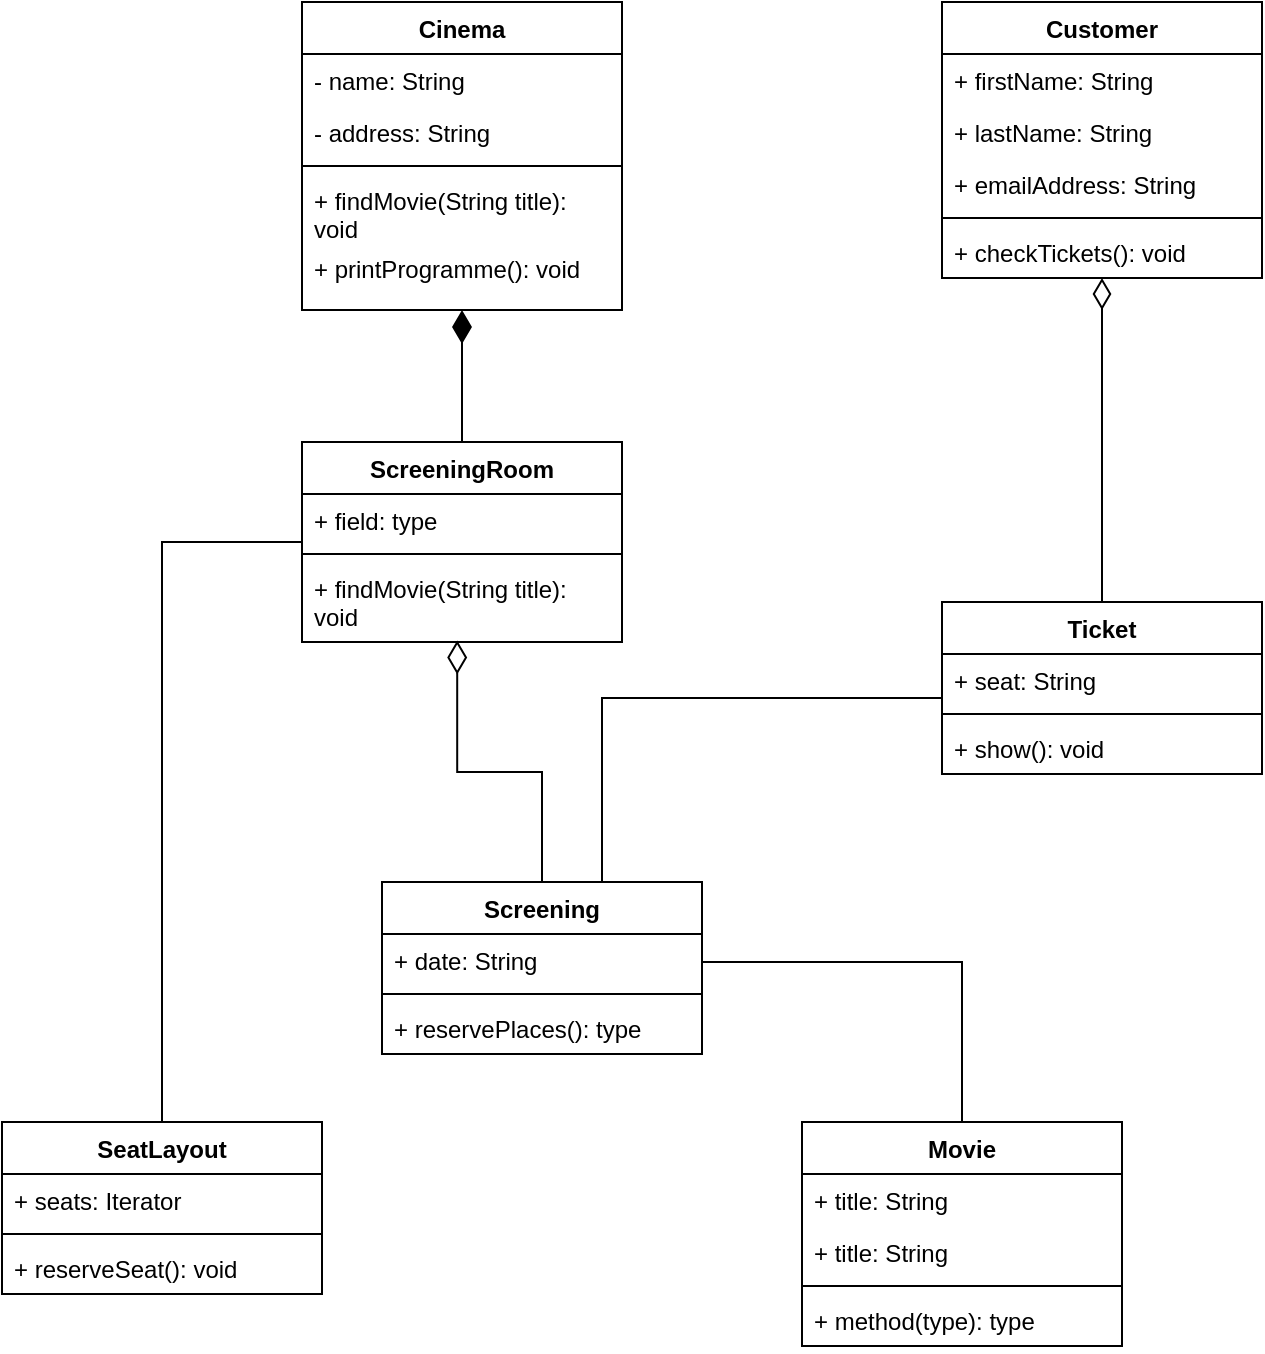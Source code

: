 <mxfile version="24.7.17">
  <diagram name="Strona-1" id="1AEKY5tCfrDMFi1p3VS5">
    <mxGraphModel dx="1434" dy="844" grid="1" gridSize="10" guides="1" tooltips="1" connect="1" arrows="1" fold="1" page="1" pageScale="1" pageWidth="827" pageHeight="1169" math="0" shadow="0">
      <root>
        <mxCell id="0" />
        <mxCell id="1" parent="0" />
        <mxCell id="GAVg0c8g9KsxBsIheXiO-1" value="Cinema" style="swimlane;fontStyle=1;align=center;verticalAlign=top;childLayout=stackLayout;horizontal=1;startSize=26;horizontalStack=0;resizeParent=1;resizeParentMax=0;resizeLast=0;collapsible=1;marginBottom=0;whiteSpace=wrap;html=1;" vertex="1" parent="1">
          <mxGeometry x="230" y="190" width="160" height="154" as="geometry" />
        </mxCell>
        <mxCell id="GAVg0c8g9KsxBsIheXiO-2" value="- name: String" style="text;strokeColor=none;fillColor=none;align=left;verticalAlign=top;spacingLeft=4;spacingRight=4;overflow=hidden;rotatable=0;points=[[0,0.5],[1,0.5]];portConstraint=eastwest;whiteSpace=wrap;html=1;" vertex="1" parent="GAVg0c8g9KsxBsIheXiO-1">
          <mxGeometry y="26" width="160" height="26" as="geometry" />
        </mxCell>
        <mxCell id="GAVg0c8g9KsxBsIheXiO-32" value="- address: String" style="text;strokeColor=none;fillColor=none;align=left;verticalAlign=top;spacingLeft=4;spacingRight=4;overflow=hidden;rotatable=0;points=[[0,0.5],[1,0.5]];portConstraint=eastwest;whiteSpace=wrap;html=1;" vertex="1" parent="GAVg0c8g9KsxBsIheXiO-1">
          <mxGeometry y="52" width="160" height="26" as="geometry" />
        </mxCell>
        <mxCell id="GAVg0c8g9KsxBsIheXiO-3" value="" style="line;strokeWidth=1;fillColor=none;align=left;verticalAlign=middle;spacingTop=-1;spacingLeft=3;spacingRight=3;rotatable=0;labelPosition=right;points=[];portConstraint=eastwest;strokeColor=inherit;" vertex="1" parent="GAVg0c8g9KsxBsIheXiO-1">
          <mxGeometry y="78" width="160" height="8" as="geometry" />
        </mxCell>
        <mxCell id="GAVg0c8g9KsxBsIheXiO-4" value="+ findMovie(String title): void" style="text;strokeColor=none;fillColor=none;align=left;verticalAlign=top;spacingLeft=4;spacingRight=4;overflow=hidden;rotatable=0;points=[[0,0.5],[1,0.5]];portConstraint=eastwest;whiteSpace=wrap;html=1;" vertex="1" parent="GAVg0c8g9KsxBsIheXiO-1">
          <mxGeometry y="86" width="160" height="34" as="geometry" />
        </mxCell>
        <mxCell id="GAVg0c8g9KsxBsIheXiO-33" value="+ printProgramme(): void" style="text;strokeColor=none;fillColor=none;align=left;verticalAlign=top;spacingLeft=4;spacingRight=4;overflow=hidden;rotatable=0;points=[[0,0.5],[1,0.5]];portConstraint=eastwest;whiteSpace=wrap;html=1;" vertex="1" parent="GAVg0c8g9KsxBsIheXiO-1">
          <mxGeometry y="120" width="160" height="34" as="geometry" />
        </mxCell>
        <mxCell id="GAVg0c8g9KsxBsIheXiO-25" style="edgeStyle=orthogonalEdgeStyle;rounded=0;orthogonalLoop=1;jettySize=auto;html=1;entryX=0.5;entryY=0;entryDx=0;entryDy=0;endArrow=none;endFill=0;" edge="1" parent="1" source="GAVg0c8g9KsxBsIheXiO-5" target="GAVg0c8g9KsxBsIheXiO-9">
          <mxGeometry relative="1" as="geometry">
            <Array as="points">
              <mxPoint x="560" y="670" />
            </Array>
          </mxGeometry>
        </mxCell>
        <mxCell id="GAVg0c8g9KsxBsIheXiO-46" style="edgeStyle=orthogonalEdgeStyle;rounded=0;orthogonalLoop=1;jettySize=auto;html=1;entryX=0;entryY=0.5;entryDx=0;entryDy=0;endArrow=none;endFill=0;" edge="1" parent="1" source="GAVg0c8g9KsxBsIheXiO-5" target="GAVg0c8g9KsxBsIheXiO-42">
          <mxGeometry relative="1" as="geometry">
            <Array as="points">
              <mxPoint x="380" y="538" />
            </Array>
          </mxGeometry>
        </mxCell>
        <mxCell id="GAVg0c8g9KsxBsIheXiO-5" value="Screening" style="swimlane;fontStyle=1;align=center;verticalAlign=top;childLayout=stackLayout;horizontal=1;startSize=26;horizontalStack=0;resizeParent=1;resizeParentMax=0;resizeLast=0;collapsible=1;marginBottom=0;whiteSpace=wrap;html=1;" vertex="1" parent="1">
          <mxGeometry x="270" y="630" width="160" height="86" as="geometry" />
        </mxCell>
        <mxCell id="GAVg0c8g9KsxBsIheXiO-6" value="+ date: String" style="text;strokeColor=none;fillColor=none;align=left;verticalAlign=top;spacingLeft=4;spacingRight=4;overflow=hidden;rotatable=0;points=[[0,0.5],[1,0.5]];portConstraint=eastwest;whiteSpace=wrap;html=1;" vertex="1" parent="GAVg0c8g9KsxBsIheXiO-5">
          <mxGeometry y="26" width="160" height="26" as="geometry" />
        </mxCell>
        <mxCell id="GAVg0c8g9KsxBsIheXiO-7" value="" style="line;strokeWidth=1;fillColor=none;align=left;verticalAlign=middle;spacingTop=-1;spacingLeft=3;spacingRight=3;rotatable=0;labelPosition=right;points=[];portConstraint=eastwest;strokeColor=inherit;" vertex="1" parent="GAVg0c8g9KsxBsIheXiO-5">
          <mxGeometry y="52" width="160" height="8" as="geometry" />
        </mxCell>
        <mxCell id="GAVg0c8g9KsxBsIheXiO-8" value="+ reservePlaces(): type" style="text;strokeColor=none;fillColor=none;align=left;verticalAlign=top;spacingLeft=4;spacingRight=4;overflow=hidden;rotatable=0;points=[[0,0.5],[1,0.5]];portConstraint=eastwest;whiteSpace=wrap;html=1;" vertex="1" parent="GAVg0c8g9KsxBsIheXiO-5">
          <mxGeometry y="60" width="160" height="26" as="geometry" />
        </mxCell>
        <mxCell id="GAVg0c8g9KsxBsIheXiO-9" value="Movie" style="swimlane;fontStyle=1;align=center;verticalAlign=top;childLayout=stackLayout;horizontal=1;startSize=26;horizontalStack=0;resizeParent=1;resizeParentMax=0;resizeLast=0;collapsible=1;marginBottom=0;whiteSpace=wrap;html=1;" vertex="1" parent="1">
          <mxGeometry x="480" y="750" width="160" height="112" as="geometry" />
        </mxCell>
        <mxCell id="GAVg0c8g9KsxBsIheXiO-10" value="+ title: String" style="text;strokeColor=none;fillColor=none;align=left;verticalAlign=top;spacingLeft=4;spacingRight=4;overflow=hidden;rotatable=0;points=[[0,0.5],[1,0.5]];portConstraint=eastwest;whiteSpace=wrap;html=1;" vertex="1" parent="GAVg0c8g9KsxBsIheXiO-9">
          <mxGeometry y="26" width="160" height="26" as="geometry" />
        </mxCell>
        <mxCell id="GAVg0c8g9KsxBsIheXiO-26" value="+ title: String" style="text;strokeColor=none;fillColor=none;align=left;verticalAlign=top;spacingLeft=4;spacingRight=4;overflow=hidden;rotatable=0;points=[[0,0.5],[1,0.5]];portConstraint=eastwest;whiteSpace=wrap;html=1;" vertex="1" parent="GAVg0c8g9KsxBsIheXiO-9">
          <mxGeometry y="52" width="160" height="26" as="geometry" />
        </mxCell>
        <mxCell id="GAVg0c8g9KsxBsIheXiO-11" value="" style="line;strokeWidth=1;fillColor=none;align=left;verticalAlign=middle;spacingTop=-1;spacingLeft=3;spacingRight=3;rotatable=0;labelPosition=right;points=[];portConstraint=eastwest;strokeColor=inherit;" vertex="1" parent="GAVg0c8g9KsxBsIheXiO-9">
          <mxGeometry y="78" width="160" height="8" as="geometry" />
        </mxCell>
        <mxCell id="GAVg0c8g9KsxBsIheXiO-12" value="+ method(type): type" style="text;strokeColor=none;fillColor=none;align=left;verticalAlign=top;spacingLeft=4;spacingRight=4;overflow=hidden;rotatable=0;points=[[0,0.5],[1,0.5]];portConstraint=eastwest;whiteSpace=wrap;html=1;" vertex="1" parent="GAVg0c8g9KsxBsIheXiO-9">
          <mxGeometry y="86" width="160" height="26" as="geometry" />
        </mxCell>
        <mxCell id="GAVg0c8g9KsxBsIheXiO-17" value="ScreeningRoom" style="swimlane;fontStyle=1;align=center;verticalAlign=top;childLayout=stackLayout;horizontal=1;startSize=26;horizontalStack=0;resizeParent=1;resizeParentMax=0;resizeLast=0;collapsible=1;marginBottom=0;whiteSpace=wrap;html=1;" vertex="1" parent="1">
          <mxGeometry x="230" y="410" width="160" height="100" as="geometry" />
        </mxCell>
        <mxCell id="GAVg0c8g9KsxBsIheXiO-18" value="+ field: type" style="text;strokeColor=none;fillColor=none;align=left;verticalAlign=top;spacingLeft=4;spacingRight=4;overflow=hidden;rotatable=0;points=[[0,0.5],[1,0.5]];portConstraint=eastwest;whiteSpace=wrap;html=1;" vertex="1" parent="GAVg0c8g9KsxBsIheXiO-17">
          <mxGeometry y="26" width="160" height="26" as="geometry" />
        </mxCell>
        <mxCell id="GAVg0c8g9KsxBsIheXiO-19" value="" style="line;strokeWidth=1;fillColor=none;align=left;verticalAlign=middle;spacingTop=-1;spacingLeft=3;spacingRight=3;rotatable=0;labelPosition=right;points=[];portConstraint=eastwest;strokeColor=inherit;" vertex="1" parent="GAVg0c8g9KsxBsIheXiO-17">
          <mxGeometry y="52" width="160" height="8" as="geometry" />
        </mxCell>
        <mxCell id="GAVg0c8g9KsxBsIheXiO-20" value="+ findMovie(String title): void" style="text;strokeColor=none;fillColor=none;align=left;verticalAlign=top;spacingLeft=4;spacingRight=4;overflow=hidden;rotatable=0;points=[[0,0.5],[1,0.5]];portConstraint=eastwest;whiteSpace=wrap;html=1;" vertex="1" parent="GAVg0c8g9KsxBsIheXiO-17">
          <mxGeometry y="60" width="160" height="40" as="geometry" />
        </mxCell>
        <mxCell id="GAVg0c8g9KsxBsIheXiO-21" style="edgeStyle=orthogonalEdgeStyle;rounded=0;orthogonalLoop=1;jettySize=auto;html=1;endArrow=diamondThin;endFill=1;endSize=14;entryX=0.5;entryY=1;entryDx=0;entryDy=0;" edge="1" parent="1" source="GAVg0c8g9KsxBsIheXiO-17" target="GAVg0c8g9KsxBsIheXiO-1">
          <mxGeometry relative="1" as="geometry">
            <mxPoint x="310" y="340" as="targetPoint" />
          </mxGeometry>
        </mxCell>
        <mxCell id="GAVg0c8g9KsxBsIheXiO-31" style="edgeStyle=orthogonalEdgeStyle;rounded=0;orthogonalLoop=1;jettySize=auto;html=1;endArrow=none;endFill=0;" edge="1" parent="1" source="GAVg0c8g9KsxBsIheXiO-27" target="GAVg0c8g9KsxBsIheXiO-17">
          <mxGeometry relative="1" as="geometry">
            <Array as="points">
              <mxPoint x="160" y="460" />
            </Array>
          </mxGeometry>
        </mxCell>
        <mxCell id="GAVg0c8g9KsxBsIheXiO-27" value="SeatLayout" style="swimlane;fontStyle=1;align=center;verticalAlign=top;childLayout=stackLayout;horizontal=1;startSize=26;horizontalStack=0;resizeParent=1;resizeParentMax=0;resizeLast=0;collapsible=1;marginBottom=0;whiteSpace=wrap;html=1;" vertex="1" parent="1">
          <mxGeometry x="80" y="750" width="160" height="86" as="geometry" />
        </mxCell>
        <mxCell id="GAVg0c8g9KsxBsIheXiO-28" value="+ seats: Iterator" style="text;strokeColor=none;fillColor=none;align=left;verticalAlign=top;spacingLeft=4;spacingRight=4;overflow=hidden;rotatable=0;points=[[0,0.5],[1,0.5]];portConstraint=eastwest;whiteSpace=wrap;html=1;" vertex="1" parent="GAVg0c8g9KsxBsIheXiO-27">
          <mxGeometry y="26" width="160" height="26" as="geometry" />
        </mxCell>
        <mxCell id="GAVg0c8g9KsxBsIheXiO-29" value="" style="line;strokeWidth=1;fillColor=none;align=left;verticalAlign=middle;spacingTop=-1;spacingLeft=3;spacingRight=3;rotatable=0;labelPosition=right;points=[];portConstraint=eastwest;strokeColor=inherit;" vertex="1" parent="GAVg0c8g9KsxBsIheXiO-27">
          <mxGeometry y="52" width="160" height="8" as="geometry" />
        </mxCell>
        <mxCell id="GAVg0c8g9KsxBsIheXiO-30" value="+ reserveSeat(): void" style="text;strokeColor=none;fillColor=none;align=left;verticalAlign=top;spacingLeft=4;spacingRight=4;overflow=hidden;rotatable=0;points=[[0,0.5],[1,0.5]];portConstraint=eastwest;whiteSpace=wrap;html=1;" vertex="1" parent="GAVg0c8g9KsxBsIheXiO-27">
          <mxGeometry y="60" width="160" height="26" as="geometry" />
        </mxCell>
        <mxCell id="GAVg0c8g9KsxBsIheXiO-34" style="edgeStyle=orthogonalEdgeStyle;rounded=0;orthogonalLoop=1;jettySize=auto;html=1;entryX=0.485;entryY=0.982;entryDx=0;entryDy=0;entryPerimeter=0;endArrow=diamondThin;endFill=0;endSize=14;" edge="1" parent="1" source="GAVg0c8g9KsxBsIheXiO-5" target="GAVg0c8g9KsxBsIheXiO-20">
          <mxGeometry relative="1" as="geometry" />
        </mxCell>
        <mxCell id="GAVg0c8g9KsxBsIheXiO-35" value="Customer" style="swimlane;fontStyle=1;align=center;verticalAlign=top;childLayout=stackLayout;horizontal=1;startSize=26;horizontalStack=0;resizeParent=1;resizeParentMax=0;resizeLast=0;collapsible=1;marginBottom=0;whiteSpace=wrap;html=1;" vertex="1" parent="1">
          <mxGeometry x="550" y="190" width="160" height="138" as="geometry" />
        </mxCell>
        <mxCell id="GAVg0c8g9KsxBsIheXiO-36" value="+ firstName: String" style="text;strokeColor=none;fillColor=none;align=left;verticalAlign=top;spacingLeft=4;spacingRight=4;overflow=hidden;rotatable=0;points=[[0,0.5],[1,0.5]];portConstraint=eastwest;whiteSpace=wrap;html=1;" vertex="1" parent="GAVg0c8g9KsxBsIheXiO-35">
          <mxGeometry y="26" width="160" height="26" as="geometry" />
        </mxCell>
        <mxCell id="GAVg0c8g9KsxBsIheXiO-39" value="+ lastName: String" style="text;strokeColor=none;fillColor=none;align=left;verticalAlign=top;spacingLeft=4;spacingRight=4;overflow=hidden;rotatable=0;points=[[0,0.5],[1,0.5]];portConstraint=eastwest;whiteSpace=wrap;html=1;" vertex="1" parent="GAVg0c8g9KsxBsIheXiO-35">
          <mxGeometry y="52" width="160" height="26" as="geometry" />
        </mxCell>
        <mxCell id="GAVg0c8g9KsxBsIheXiO-40" value="+ emailAddress: String" style="text;strokeColor=none;fillColor=none;align=left;verticalAlign=top;spacingLeft=4;spacingRight=4;overflow=hidden;rotatable=0;points=[[0,0.5],[1,0.5]];portConstraint=eastwest;whiteSpace=wrap;html=1;" vertex="1" parent="GAVg0c8g9KsxBsIheXiO-35">
          <mxGeometry y="78" width="160" height="26" as="geometry" />
        </mxCell>
        <mxCell id="GAVg0c8g9KsxBsIheXiO-37" value="" style="line;strokeWidth=1;fillColor=none;align=left;verticalAlign=middle;spacingTop=-1;spacingLeft=3;spacingRight=3;rotatable=0;labelPosition=right;points=[];portConstraint=eastwest;strokeColor=inherit;" vertex="1" parent="GAVg0c8g9KsxBsIheXiO-35">
          <mxGeometry y="104" width="160" height="8" as="geometry" />
        </mxCell>
        <mxCell id="GAVg0c8g9KsxBsIheXiO-38" value="+ checkTickets(): void" style="text;strokeColor=none;fillColor=none;align=left;verticalAlign=top;spacingLeft=4;spacingRight=4;overflow=hidden;rotatable=0;points=[[0,0.5],[1,0.5]];portConstraint=eastwest;whiteSpace=wrap;html=1;" vertex="1" parent="GAVg0c8g9KsxBsIheXiO-35">
          <mxGeometry y="112" width="160" height="26" as="geometry" />
        </mxCell>
        <mxCell id="GAVg0c8g9KsxBsIheXiO-48" style="edgeStyle=orthogonalEdgeStyle;rounded=0;orthogonalLoop=1;jettySize=auto;html=1;endArrow=diamondThin;endFill=0;endSize=13;" edge="1" parent="1" source="GAVg0c8g9KsxBsIheXiO-41" target="GAVg0c8g9KsxBsIheXiO-35">
          <mxGeometry relative="1" as="geometry" />
        </mxCell>
        <mxCell id="GAVg0c8g9KsxBsIheXiO-41" value="Ticket" style="swimlane;fontStyle=1;align=center;verticalAlign=top;childLayout=stackLayout;horizontal=1;startSize=26;horizontalStack=0;resizeParent=1;resizeParentMax=0;resizeLast=0;collapsible=1;marginBottom=0;whiteSpace=wrap;html=1;" vertex="1" parent="1">
          <mxGeometry x="550" y="490" width="160" height="86" as="geometry" />
        </mxCell>
        <mxCell id="GAVg0c8g9KsxBsIheXiO-42" value="+ seat: String" style="text;strokeColor=none;fillColor=none;align=left;verticalAlign=top;spacingLeft=4;spacingRight=4;overflow=hidden;rotatable=0;points=[[0,0.5],[1,0.5]];portConstraint=eastwest;whiteSpace=wrap;html=1;" vertex="1" parent="GAVg0c8g9KsxBsIheXiO-41">
          <mxGeometry y="26" width="160" height="26" as="geometry" />
        </mxCell>
        <mxCell id="GAVg0c8g9KsxBsIheXiO-43" value="" style="line;strokeWidth=1;fillColor=none;align=left;verticalAlign=middle;spacingTop=-1;spacingLeft=3;spacingRight=3;rotatable=0;labelPosition=right;points=[];portConstraint=eastwest;strokeColor=inherit;" vertex="1" parent="GAVg0c8g9KsxBsIheXiO-41">
          <mxGeometry y="52" width="160" height="8" as="geometry" />
        </mxCell>
        <mxCell id="GAVg0c8g9KsxBsIheXiO-44" value="+ show(): void" style="text;strokeColor=none;fillColor=none;align=left;verticalAlign=top;spacingLeft=4;spacingRight=4;overflow=hidden;rotatable=0;points=[[0,0.5],[1,0.5]];portConstraint=eastwest;whiteSpace=wrap;html=1;" vertex="1" parent="GAVg0c8g9KsxBsIheXiO-41">
          <mxGeometry y="60" width="160" height="26" as="geometry" />
        </mxCell>
      </root>
    </mxGraphModel>
  </diagram>
</mxfile>
